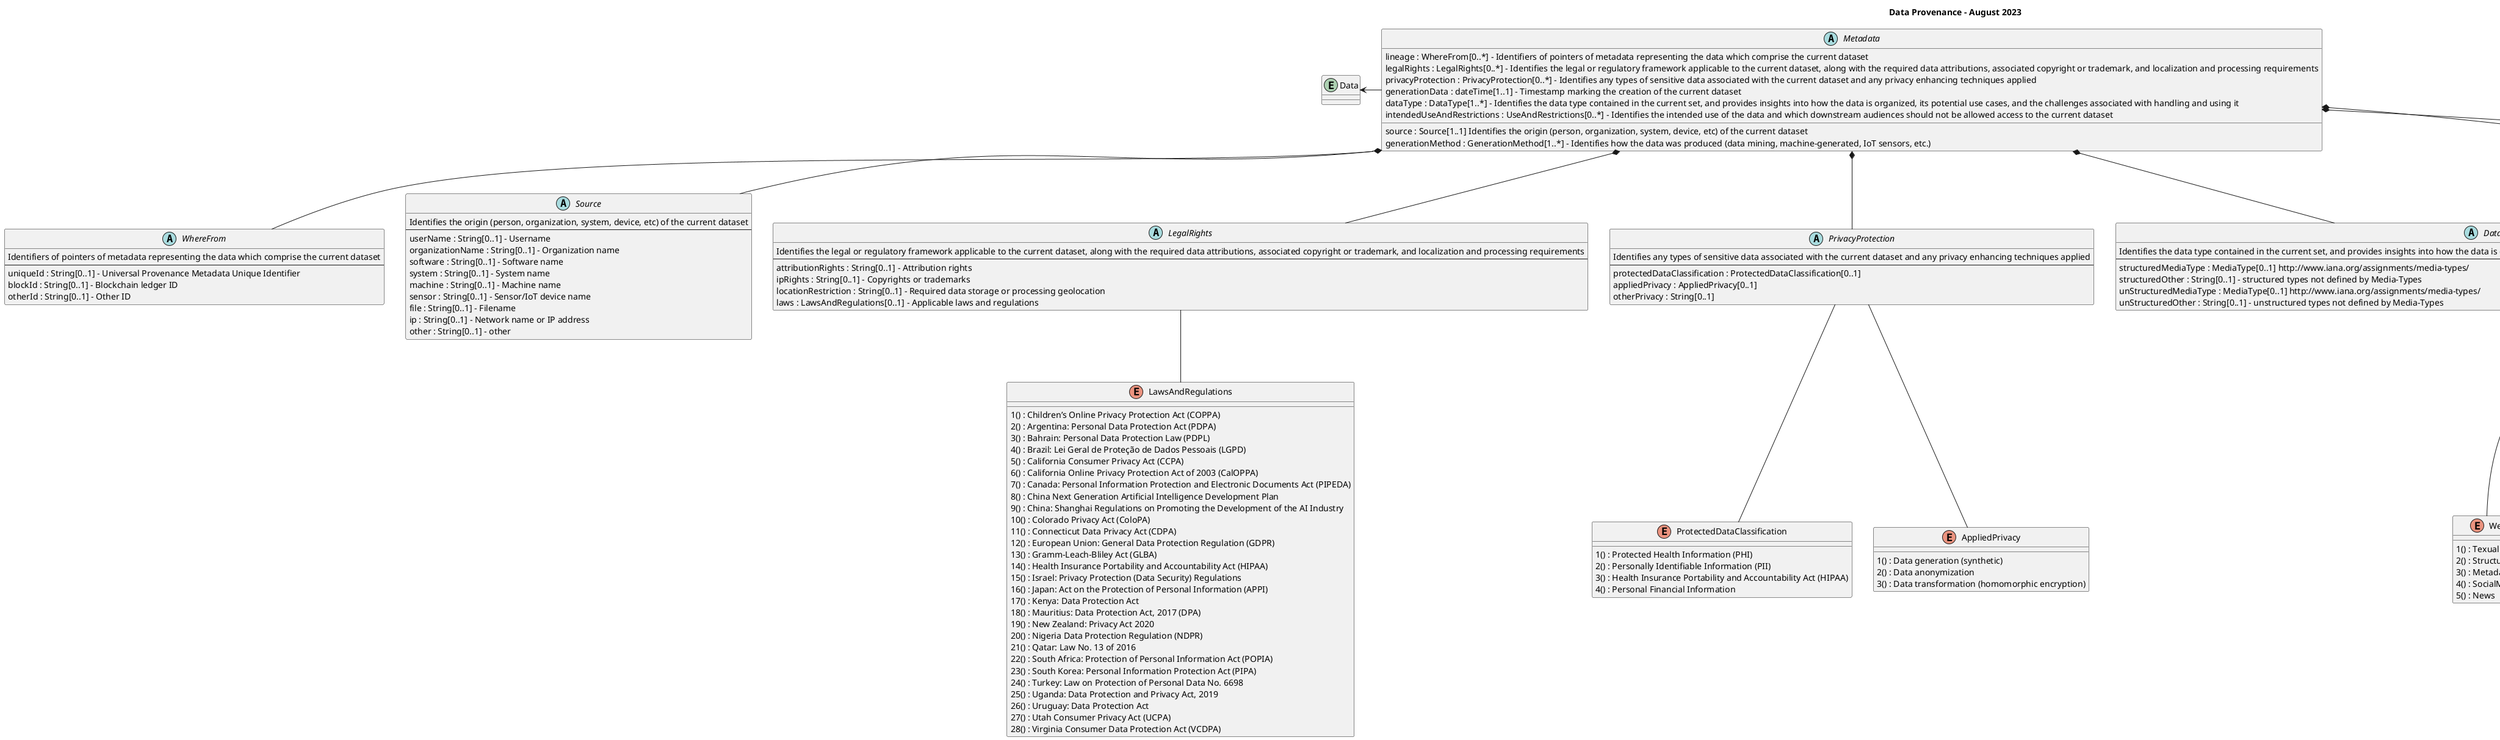@startuml 
title Data Provenance - August 2023

entity Data

abstract class Metadata {
    lineage : WhereFrom[0..*] - Identifiers of pointers of metadata representing the data which comprise the current dataset
    source : Source[1..1] Identifies the origin (person, organization, system, device, etc) of the current dataset
    legalRights : LegalRights[0..*] - Identifies the legal or regulatory framework applicable to the current dataset, along with the required data attributions, associated copyright or trademark, and localization and processing requirements
    privacyProtection : PrivacyProtection[0..*] - Identifies any types of sensitive data associated with the current dataset and any privacy enhancing techniques applied
    generationData : dateTime[1..1] - Timestamp marking the creation of the current dataset
    dataType : DataType[1..*] - Identifies the data type contained in the current set, and provides insights into how the data is organized, its potential use cases, and the challenges associated with handling and using it
    generationMethod : GenerationMethod[1..*] - Identifies how the data was produced (data mining, machine-generated, IoT sensors, etc.)
    intendedUseAndRestrictions : UseAndRestrictions[0..*] - Identifies the intended use of the data and which downstream audiences should not be allowed access to the current dataset
}

Metadata *-down- WhereFrom 
Metadata *-down- Source 
Metadata *-down- LegalRights 
Metadata *-down- PrivacyProtection 
Metadata *-down- DataType
Metadata *-down- GenerationMethod
Metadata *-down- UseAndRestrictions
Metadata -left-> Data

abstract class WhereFrom {
    Identifiers of pointers of metadata representing the data which comprise the current dataset
    ----
    uniqueId : String[0..1] - Universal Provenance Metadata Unique Identifier
    blockId : String[0..1] - Blockchain ledger ID
    otherId : String[0..1] - Other ID
}

abstract class Source {
    Identifies the origin (person, organization, system, device, etc) of the current dataset
    ----
    userName : String[0..1] - Username
    organizationName : String[0..1] - Organization name
    software : String[0..1] - Software name
    system : String[0..1] - System name
    machine : String[0..1] - Machine name
    sensor : String[0..1] - Sensor/IoT device name
    file : String[0..1] - Filename
    ip : String[0..1] - Network name or IP address
    other : String[0..1] - other 
}

abstract class LegalRights {
    Identifies the legal or regulatory framework applicable to the current dataset, along with the required data attributions, associated copyright or trademark, and localization and processing requirements
    ----
    attributionRights : String[0..1] - Attribution rights
    ipRights : String[0..1] - Copyrights or trademarks
    locationRestriction : String[0..1] - Required data storage or processing geolocation
    laws : LawsAndRegulations[0..1] - Applicable laws and regulations
}

LegalRights -down- LawsAndRegulations

enum LawsAndRegulations {
1() : Children’s Online Privacy Protection Act (COPPA)
2() : Argentina: Personal Data Protection Act (PDPA)
3() : Bahrain: Personal Data Protection Law (PDPL)
4() : Brazil: Lei Geral de Proteção de Dados Pessoais (LGPD)
5() : California Consumer Privacy Act (CCPA)
6() : California Online Privacy Protection Act of 2003 (CalOPPA)
7() : Canada: Personal Information Protection and Electronic Documents Act (PIPEDA)
8() : China Next Generation Artificial Intelligence Development Plan
9() : China: Shanghai Regulations on Promoting the Development of the AI Industry
10() : Colorado Privacy Act (ColoPA)
11() : Connecticut Data Privacy Act (CDPA)
12() : European Union: General Data Protection Regulation (GDPR)
13() : Gramm-Leach-Bliley Act (GLBA)
14() : Health Insurance Portability and Accountability Act (HIPAA)
15() : Israel: Privacy Protection (Data Security) Regulations
16() : Japan: Act on the Protection of Personal Information (APPI)
17() : Kenya: Data Protection Act
18() : Mauritius: Data Protection Act, 2017 (DPA)
19() : New Zealand: Privacy Act 2020
20() : Nigeria Data Protection Regulation (NDPR)
21() : Qatar: Law No. 13 of 2016
22() : South Africa: Protection of Personal Information Act (POPIA)
23() : South Korea: Personal Information Protection Act (PIPA)
24() : Turkey: Law on Protection of Personal Data No. 6698
25() : Uganda: Data Protection and Privacy Act, 2019
26() : Uruguay: Data Protection Act
27() : Utah Consumer Privacy Act (UCPA)
28() : Virginia Consumer Data Protection Act (VCDPA)
}

abstract class PrivacyProtection {
    Identifies any types of sensitive data associated with the current dataset and any privacy enhancing techniques applied
    ----
    protectedDataClassification : ProtectedDataClassification[0..1] 
    appliedPrivacy : AppliedPrivacy[0..1]
    otherPrivacy : String[0..1]
}

PrivacyProtection -down- ProtectedDataClassification
PrivacyProtection -down- AppliedPrivacy

enum ProtectedDataClassification {
1() : Protected Health Information (PHI)
2() : Personally Identifiable Information (PII)
3() : Health Insurance Portability and Accountability Act (HIPAA)
4() : Personal Financial Information     
}

enum AppliedPrivacy {
1() : Data generation (synthetic)
2() : Data anonymization
3() : Data transformation (homomorphic encryption)    
}

abstract class DataType {
    Identifies the data type contained in the current set, and provides insights into how the data is organized, its potential use cases, and the challenges associated with handling and using it
    ----
    structuredMediaType : MediaType[0..1] http://www.iana.org/assignments/media-types/
    structuredOther : String[0..1] - structured types not defined by Media-Types
    unStructuredMediaType : MediaType[0..1] http://www.iana.org/assignments/media-types/
    unStructuredOther : String[0..1] - unstructured types not defined by Media-Types
}



abstract class GenerationMethod {
    Identifies how the data was produced (data mining, machine-generated, IoT sensors, etc.)
    ----
    web : Web[0..1]
    feeds : Feeds[0..1]
    syndication : Syndication[0..1]
    dataMining : DataMining[0..1]
    machineGenerated : MachineGenerated[0..1]
    sensor : Sensor[0..1]
    socialMedia : SocialMedia[0..1]
    userGenerated : UserGenerated[0..1]
    primaryUserSourced : PrimaryUserSourced[0..1]
    other : String[0..1] - Other method not coded
}
 
GenerationMethod -down- Web
GenerationMethod -down- Feeds
GenerationMethod -down- Syndication
GenerationMethod -down- DataMining
GenerationMethod -down- MachineGenerated
GenerationMethod -down- Sensor
GenerationMethod -down- SocialMedia
GenerationMethod -down- UserGenerated
GenerationMethod -down- PrimaryUserSourced


enum Web {
1() : Texual
2() : Structured
3() : Metadata
4() : SocialMedia
5() : News
}
enum Feeds {
1() : RSS
2() : API
3() : RealTimeDatabaseInfo
4() : IntervalTimedDatabaseInfo
5() : FileFeedInfo
}
enum Syndication {
1() : NewsFeed
2() : FinancialFeed
3() : SocialMedia
4() : ProductCatalog
}
enum DataMining {
1() : Association Rule
2() : Classification
3() : Clustering
4() : Regression
5() : Anomaly Detection
6() : Sequencing
}
enum MachineGenerated {
1() : Synthetic
2() : Generative
3() : Twin
4() : Machine-2-Machine (M2M)
5() : AI inferred
6() : XR (AR,VR,MR)
}
enum Sensor {
1() : Environmental
2() : Motion & Location
3() : Health
4() : Biometric
5() : Energy Consumption
6() : Industral Sensor
7() : Vehicle & Transportation
8() : Security & Serveillance
9() : Agriculture & Environment
}
enum SocialMedia {
1() : Text Based
2() : Multimedia
3() : Reviews and Ratings
4() : Updates
5() : Q&As
6() : Collaborative
7() : Creative
}
enum UserGenerated {
1() : Clickstream
2() : Social Media
3() : Behavior
4() : Ratings & Reviews
5() : Multimedia
6() : Textual/Survey
}
enum PrimaryUserSourced {
1() : Survey
2() : Interview
3() : Event
}

abstract class UseAndRestrictions {
    Identifies the intended use of the data and which downstream 
    audiences should not be allowed access to the current dataset
    ----
    intendedUse : IntendedUse[0..1]
    otherIntendedUse : String[0..1] - Other Intended Use not coded
    restrictedAudience : RestrictedAudience[0..1] 
    otherRestrictedAudience : String[0..1] - Other Restricted Audience not coded
}

UseAndRestrictions -down- IntendedUse
UseAndRestrictions -down- RestrictedAudience

enum IntendedUse {
1() : Machine Learning (ML)
2() : Natural Language Processing (NLP)
3() : Expert Systems
4() : Vision
5() : Speech
6() : Planning
7() : Robotics
}
enum RestrictedAudience {
1() : Federal Government 
2() : State Government 
3() : Local Government
4() : Not-for-profit / Charities
5() : Academia / Research
6() : Commercial / Business
}

@enduml